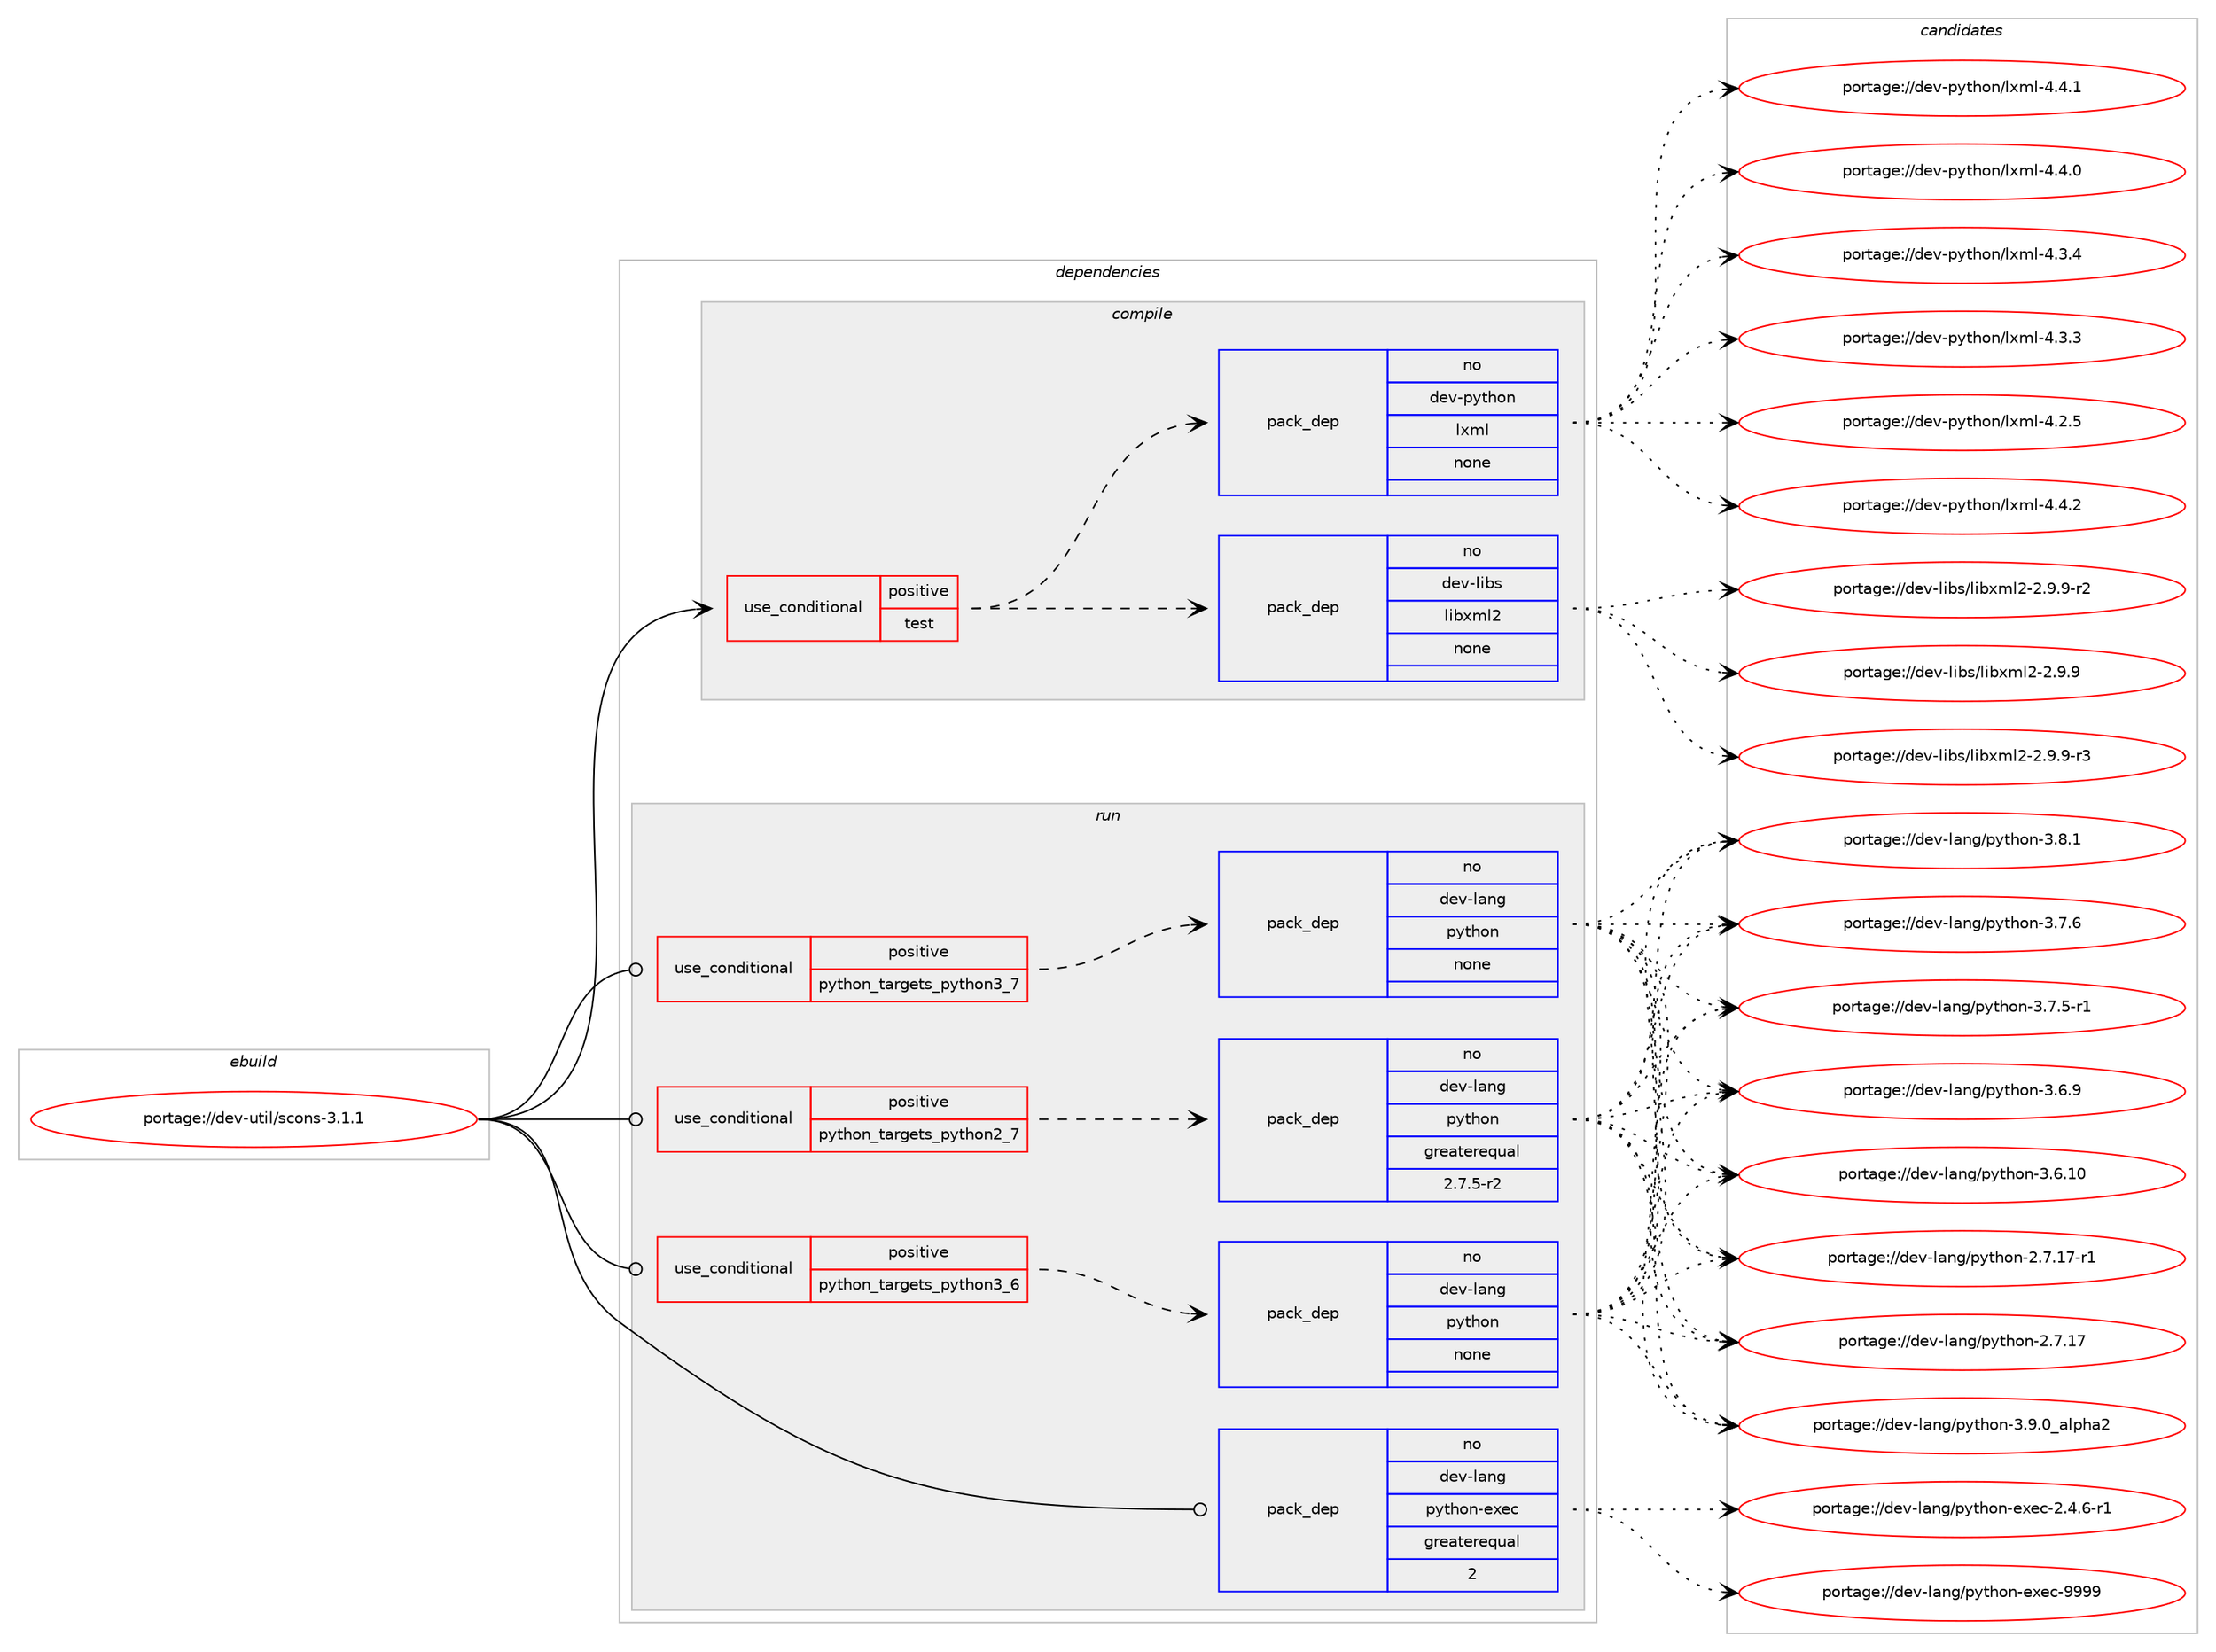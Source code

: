 digraph prolog {

# *************
# Graph options
# *************

newrank=true;
concentrate=true;
compound=true;
graph [rankdir=LR,fontname=Helvetica,fontsize=10,ranksep=1.5];#, ranksep=2.5, nodesep=0.2];
edge  [arrowhead=vee];
node  [fontname=Helvetica,fontsize=10];

# **********
# The ebuild
# **********

subgraph cluster_leftcol {
color=gray;
rank=same;
label=<<i>ebuild</i>>;
id [label="portage://dev-util/scons-3.1.1", color=red, width=4, href="../dev-util/scons-3.1.1.svg"];
}

# ****************
# The dependencies
# ****************

subgraph cluster_midcol {
color=gray;
label=<<i>dependencies</i>>;
subgraph cluster_compile {
fillcolor="#eeeeee";
style=filled;
label=<<i>compile</i>>;
subgraph cond61593 {
dependency297361 [label=<<TABLE BORDER="0" CELLBORDER="1" CELLSPACING="0" CELLPADDING="4"><TR><TD ROWSPAN="3" CELLPADDING="10">use_conditional</TD></TR><TR><TD>positive</TD></TR><TR><TD>test</TD></TR></TABLE>>, shape=none, color=red];
subgraph pack231183 {
dependency297362 [label=<<TABLE BORDER="0" CELLBORDER="1" CELLSPACING="0" CELLPADDING="4" WIDTH="220"><TR><TD ROWSPAN="6" CELLPADDING="30">pack_dep</TD></TR><TR><TD WIDTH="110">no</TD></TR><TR><TD>dev-libs</TD></TR><TR><TD>libxml2</TD></TR><TR><TD>none</TD></TR><TR><TD></TD></TR></TABLE>>, shape=none, color=blue];
}
dependency297361:e -> dependency297362:w [weight=20,style="dashed",arrowhead="vee"];
subgraph pack231184 {
dependency297363 [label=<<TABLE BORDER="0" CELLBORDER="1" CELLSPACING="0" CELLPADDING="4" WIDTH="220"><TR><TD ROWSPAN="6" CELLPADDING="30">pack_dep</TD></TR><TR><TD WIDTH="110">no</TD></TR><TR><TD>dev-python</TD></TR><TR><TD>lxml</TD></TR><TR><TD>none</TD></TR><TR><TD></TD></TR></TABLE>>, shape=none, color=blue];
}
dependency297361:e -> dependency297363:w [weight=20,style="dashed",arrowhead="vee"];
}
id:e -> dependency297361:w [weight=20,style="solid",arrowhead="vee"];
}
subgraph cluster_compileandrun {
fillcolor="#eeeeee";
style=filled;
label=<<i>compile and run</i>>;
}
subgraph cluster_run {
fillcolor="#eeeeee";
style=filled;
label=<<i>run</i>>;
subgraph cond61594 {
dependency297364 [label=<<TABLE BORDER="0" CELLBORDER="1" CELLSPACING="0" CELLPADDING="4"><TR><TD ROWSPAN="3" CELLPADDING="10">use_conditional</TD></TR><TR><TD>positive</TD></TR><TR><TD>python_targets_python2_7</TD></TR></TABLE>>, shape=none, color=red];
subgraph pack231185 {
dependency297365 [label=<<TABLE BORDER="0" CELLBORDER="1" CELLSPACING="0" CELLPADDING="4" WIDTH="220"><TR><TD ROWSPAN="6" CELLPADDING="30">pack_dep</TD></TR><TR><TD WIDTH="110">no</TD></TR><TR><TD>dev-lang</TD></TR><TR><TD>python</TD></TR><TR><TD>greaterequal</TD></TR><TR><TD>2.7.5-r2</TD></TR></TABLE>>, shape=none, color=blue];
}
dependency297364:e -> dependency297365:w [weight=20,style="dashed",arrowhead="vee"];
}
id:e -> dependency297364:w [weight=20,style="solid",arrowhead="odot"];
subgraph cond61595 {
dependency297366 [label=<<TABLE BORDER="0" CELLBORDER="1" CELLSPACING="0" CELLPADDING="4"><TR><TD ROWSPAN="3" CELLPADDING="10">use_conditional</TD></TR><TR><TD>positive</TD></TR><TR><TD>python_targets_python3_6</TD></TR></TABLE>>, shape=none, color=red];
subgraph pack231186 {
dependency297367 [label=<<TABLE BORDER="0" CELLBORDER="1" CELLSPACING="0" CELLPADDING="4" WIDTH="220"><TR><TD ROWSPAN="6" CELLPADDING="30">pack_dep</TD></TR><TR><TD WIDTH="110">no</TD></TR><TR><TD>dev-lang</TD></TR><TR><TD>python</TD></TR><TR><TD>none</TD></TR><TR><TD></TD></TR></TABLE>>, shape=none, color=blue];
}
dependency297366:e -> dependency297367:w [weight=20,style="dashed",arrowhead="vee"];
}
id:e -> dependency297366:w [weight=20,style="solid",arrowhead="odot"];
subgraph cond61596 {
dependency297368 [label=<<TABLE BORDER="0" CELLBORDER="1" CELLSPACING="0" CELLPADDING="4"><TR><TD ROWSPAN="3" CELLPADDING="10">use_conditional</TD></TR><TR><TD>positive</TD></TR><TR><TD>python_targets_python3_7</TD></TR></TABLE>>, shape=none, color=red];
subgraph pack231187 {
dependency297369 [label=<<TABLE BORDER="0" CELLBORDER="1" CELLSPACING="0" CELLPADDING="4" WIDTH="220"><TR><TD ROWSPAN="6" CELLPADDING="30">pack_dep</TD></TR><TR><TD WIDTH="110">no</TD></TR><TR><TD>dev-lang</TD></TR><TR><TD>python</TD></TR><TR><TD>none</TD></TR><TR><TD></TD></TR></TABLE>>, shape=none, color=blue];
}
dependency297368:e -> dependency297369:w [weight=20,style="dashed",arrowhead="vee"];
}
id:e -> dependency297368:w [weight=20,style="solid",arrowhead="odot"];
subgraph pack231188 {
dependency297370 [label=<<TABLE BORDER="0" CELLBORDER="1" CELLSPACING="0" CELLPADDING="4" WIDTH="220"><TR><TD ROWSPAN="6" CELLPADDING="30">pack_dep</TD></TR><TR><TD WIDTH="110">no</TD></TR><TR><TD>dev-lang</TD></TR><TR><TD>python-exec</TD></TR><TR><TD>greaterequal</TD></TR><TR><TD>2</TD></TR></TABLE>>, shape=none, color=blue];
}
id:e -> dependency297370:w [weight=20,style="solid",arrowhead="odot"];
}
}

# **************
# The candidates
# **************

subgraph cluster_choices {
rank=same;
color=gray;
label=<<i>candidates</i>>;

subgraph choice231183 {
color=black;
nodesep=1;
choice10010111845108105981154710810598120109108504550465746574511451 [label="portage://dev-libs/libxml2-2.9.9-r3", color=red, width=4,href="../dev-libs/libxml2-2.9.9-r3.svg"];
choice10010111845108105981154710810598120109108504550465746574511450 [label="portage://dev-libs/libxml2-2.9.9-r2", color=red, width=4,href="../dev-libs/libxml2-2.9.9-r2.svg"];
choice1001011184510810598115471081059812010910850455046574657 [label="portage://dev-libs/libxml2-2.9.9", color=red, width=4,href="../dev-libs/libxml2-2.9.9.svg"];
dependency297362:e -> choice10010111845108105981154710810598120109108504550465746574511451:w [style=dotted,weight="100"];
dependency297362:e -> choice10010111845108105981154710810598120109108504550465746574511450:w [style=dotted,weight="100"];
dependency297362:e -> choice1001011184510810598115471081059812010910850455046574657:w [style=dotted,weight="100"];
}
subgraph choice231184 {
color=black;
nodesep=1;
choice1001011184511212111610411111047108120109108455246524650 [label="portage://dev-python/lxml-4.4.2", color=red, width=4,href="../dev-python/lxml-4.4.2.svg"];
choice1001011184511212111610411111047108120109108455246524649 [label="portage://dev-python/lxml-4.4.1", color=red, width=4,href="../dev-python/lxml-4.4.1.svg"];
choice1001011184511212111610411111047108120109108455246524648 [label="portage://dev-python/lxml-4.4.0", color=red, width=4,href="../dev-python/lxml-4.4.0.svg"];
choice1001011184511212111610411111047108120109108455246514652 [label="portage://dev-python/lxml-4.3.4", color=red, width=4,href="../dev-python/lxml-4.3.4.svg"];
choice1001011184511212111610411111047108120109108455246514651 [label="portage://dev-python/lxml-4.3.3", color=red, width=4,href="../dev-python/lxml-4.3.3.svg"];
choice1001011184511212111610411111047108120109108455246504653 [label="portage://dev-python/lxml-4.2.5", color=red, width=4,href="../dev-python/lxml-4.2.5.svg"];
dependency297363:e -> choice1001011184511212111610411111047108120109108455246524650:w [style=dotted,weight="100"];
dependency297363:e -> choice1001011184511212111610411111047108120109108455246524649:w [style=dotted,weight="100"];
dependency297363:e -> choice1001011184511212111610411111047108120109108455246524648:w [style=dotted,weight="100"];
dependency297363:e -> choice1001011184511212111610411111047108120109108455246514652:w [style=dotted,weight="100"];
dependency297363:e -> choice1001011184511212111610411111047108120109108455246514651:w [style=dotted,weight="100"];
dependency297363:e -> choice1001011184511212111610411111047108120109108455246504653:w [style=dotted,weight="100"];
}
subgraph choice231185 {
color=black;
nodesep=1;
choice10010111845108971101034711212111610411111045514657464895971081121049750 [label="portage://dev-lang/python-3.9.0_alpha2", color=red, width=4,href="../dev-lang/python-3.9.0_alpha2.svg"];
choice100101118451089711010347112121116104111110455146564649 [label="portage://dev-lang/python-3.8.1", color=red, width=4,href="../dev-lang/python-3.8.1.svg"];
choice100101118451089711010347112121116104111110455146554654 [label="portage://dev-lang/python-3.7.6", color=red, width=4,href="../dev-lang/python-3.7.6.svg"];
choice1001011184510897110103471121211161041111104551465546534511449 [label="portage://dev-lang/python-3.7.5-r1", color=red, width=4,href="../dev-lang/python-3.7.5-r1.svg"];
choice100101118451089711010347112121116104111110455146544657 [label="portage://dev-lang/python-3.6.9", color=red, width=4,href="../dev-lang/python-3.6.9.svg"];
choice10010111845108971101034711212111610411111045514654464948 [label="portage://dev-lang/python-3.6.10", color=red, width=4,href="../dev-lang/python-3.6.10.svg"];
choice100101118451089711010347112121116104111110455046554649554511449 [label="portage://dev-lang/python-2.7.17-r1", color=red, width=4,href="../dev-lang/python-2.7.17-r1.svg"];
choice10010111845108971101034711212111610411111045504655464955 [label="portage://dev-lang/python-2.7.17", color=red, width=4,href="../dev-lang/python-2.7.17.svg"];
dependency297365:e -> choice10010111845108971101034711212111610411111045514657464895971081121049750:w [style=dotted,weight="100"];
dependency297365:e -> choice100101118451089711010347112121116104111110455146564649:w [style=dotted,weight="100"];
dependency297365:e -> choice100101118451089711010347112121116104111110455146554654:w [style=dotted,weight="100"];
dependency297365:e -> choice1001011184510897110103471121211161041111104551465546534511449:w [style=dotted,weight="100"];
dependency297365:e -> choice100101118451089711010347112121116104111110455146544657:w [style=dotted,weight="100"];
dependency297365:e -> choice10010111845108971101034711212111610411111045514654464948:w [style=dotted,weight="100"];
dependency297365:e -> choice100101118451089711010347112121116104111110455046554649554511449:w [style=dotted,weight="100"];
dependency297365:e -> choice10010111845108971101034711212111610411111045504655464955:w [style=dotted,weight="100"];
}
subgraph choice231186 {
color=black;
nodesep=1;
choice10010111845108971101034711212111610411111045514657464895971081121049750 [label="portage://dev-lang/python-3.9.0_alpha2", color=red, width=4,href="../dev-lang/python-3.9.0_alpha2.svg"];
choice100101118451089711010347112121116104111110455146564649 [label="portage://dev-lang/python-3.8.1", color=red, width=4,href="../dev-lang/python-3.8.1.svg"];
choice100101118451089711010347112121116104111110455146554654 [label="portage://dev-lang/python-3.7.6", color=red, width=4,href="../dev-lang/python-3.7.6.svg"];
choice1001011184510897110103471121211161041111104551465546534511449 [label="portage://dev-lang/python-3.7.5-r1", color=red, width=4,href="../dev-lang/python-3.7.5-r1.svg"];
choice100101118451089711010347112121116104111110455146544657 [label="portage://dev-lang/python-3.6.9", color=red, width=4,href="../dev-lang/python-3.6.9.svg"];
choice10010111845108971101034711212111610411111045514654464948 [label="portage://dev-lang/python-3.6.10", color=red, width=4,href="../dev-lang/python-3.6.10.svg"];
choice100101118451089711010347112121116104111110455046554649554511449 [label="portage://dev-lang/python-2.7.17-r1", color=red, width=4,href="../dev-lang/python-2.7.17-r1.svg"];
choice10010111845108971101034711212111610411111045504655464955 [label="portage://dev-lang/python-2.7.17", color=red, width=4,href="../dev-lang/python-2.7.17.svg"];
dependency297367:e -> choice10010111845108971101034711212111610411111045514657464895971081121049750:w [style=dotted,weight="100"];
dependency297367:e -> choice100101118451089711010347112121116104111110455146564649:w [style=dotted,weight="100"];
dependency297367:e -> choice100101118451089711010347112121116104111110455146554654:w [style=dotted,weight="100"];
dependency297367:e -> choice1001011184510897110103471121211161041111104551465546534511449:w [style=dotted,weight="100"];
dependency297367:e -> choice100101118451089711010347112121116104111110455146544657:w [style=dotted,weight="100"];
dependency297367:e -> choice10010111845108971101034711212111610411111045514654464948:w [style=dotted,weight="100"];
dependency297367:e -> choice100101118451089711010347112121116104111110455046554649554511449:w [style=dotted,weight="100"];
dependency297367:e -> choice10010111845108971101034711212111610411111045504655464955:w [style=dotted,weight="100"];
}
subgraph choice231187 {
color=black;
nodesep=1;
choice10010111845108971101034711212111610411111045514657464895971081121049750 [label="portage://dev-lang/python-3.9.0_alpha2", color=red, width=4,href="../dev-lang/python-3.9.0_alpha2.svg"];
choice100101118451089711010347112121116104111110455146564649 [label="portage://dev-lang/python-3.8.1", color=red, width=4,href="../dev-lang/python-3.8.1.svg"];
choice100101118451089711010347112121116104111110455146554654 [label="portage://dev-lang/python-3.7.6", color=red, width=4,href="../dev-lang/python-3.7.6.svg"];
choice1001011184510897110103471121211161041111104551465546534511449 [label="portage://dev-lang/python-3.7.5-r1", color=red, width=4,href="../dev-lang/python-3.7.5-r1.svg"];
choice100101118451089711010347112121116104111110455146544657 [label="portage://dev-lang/python-3.6.9", color=red, width=4,href="../dev-lang/python-3.6.9.svg"];
choice10010111845108971101034711212111610411111045514654464948 [label="portage://dev-lang/python-3.6.10", color=red, width=4,href="../dev-lang/python-3.6.10.svg"];
choice100101118451089711010347112121116104111110455046554649554511449 [label="portage://dev-lang/python-2.7.17-r1", color=red, width=4,href="../dev-lang/python-2.7.17-r1.svg"];
choice10010111845108971101034711212111610411111045504655464955 [label="portage://dev-lang/python-2.7.17", color=red, width=4,href="../dev-lang/python-2.7.17.svg"];
dependency297369:e -> choice10010111845108971101034711212111610411111045514657464895971081121049750:w [style=dotted,weight="100"];
dependency297369:e -> choice100101118451089711010347112121116104111110455146564649:w [style=dotted,weight="100"];
dependency297369:e -> choice100101118451089711010347112121116104111110455146554654:w [style=dotted,weight="100"];
dependency297369:e -> choice1001011184510897110103471121211161041111104551465546534511449:w [style=dotted,weight="100"];
dependency297369:e -> choice100101118451089711010347112121116104111110455146544657:w [style=dotted,weight="100"];
dependency297369:e -> choice10010111845108971101034711212111610411111045514654464948:w [style=dotted,weight="100"];
dependency297369:e -> choice100101118451089711010347112121116104111110455046554649554511449:w [style=dotted,weight="100"];
dependency297369:e -> choice10010111845108971101034711212111610411111045504655464955:w [style=dotted,weight="100"];
}
subgraph choice231188 {
color=black;
nodesep=1;
choice10010111845108971101034711212111610411111045101120101994557575757 [label="portage://dev-lang/python-exec-9999", color=red, width=4,href="../dev-lang/python-exec-9999.svg"];
choice10010111845108971101034711212111610411111045101120101994550465246544511449 [label="portage://dev-lang/python-exec-2.4.6-r1", color=red, width=4,href="../dev-lang/python-exec-2.4.6-r1.svg"];
dependency297370:e -> choice10010111845108971101034711212111610411111045101120101994557575757:w [style=dotted,weight="100"];
dependency297370:e -> choice10010111845108971101034711212111610411111045101120101994550465246544511449:w [style=dotted,weight="100"];
}
}

}
